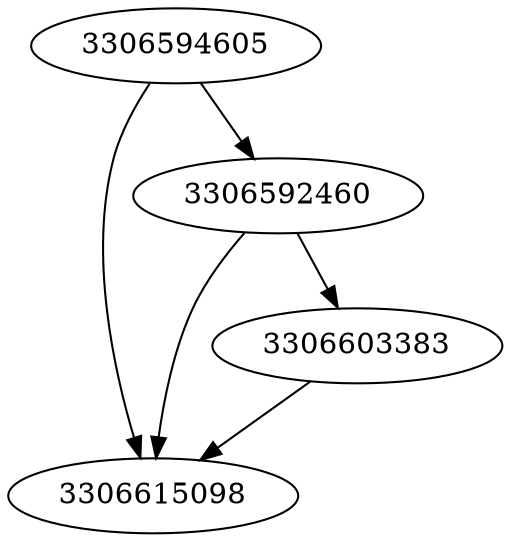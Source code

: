 strict digraph  {
3306615098;
3306592460;
3306594605;
3306603383;
3306592460 -> 3306603383;
3306592460 -> 3306615098;
3306594605 -> 3306615098;
3306594605 -> 3306592460;
3306603383 -> 3306615098;
}
